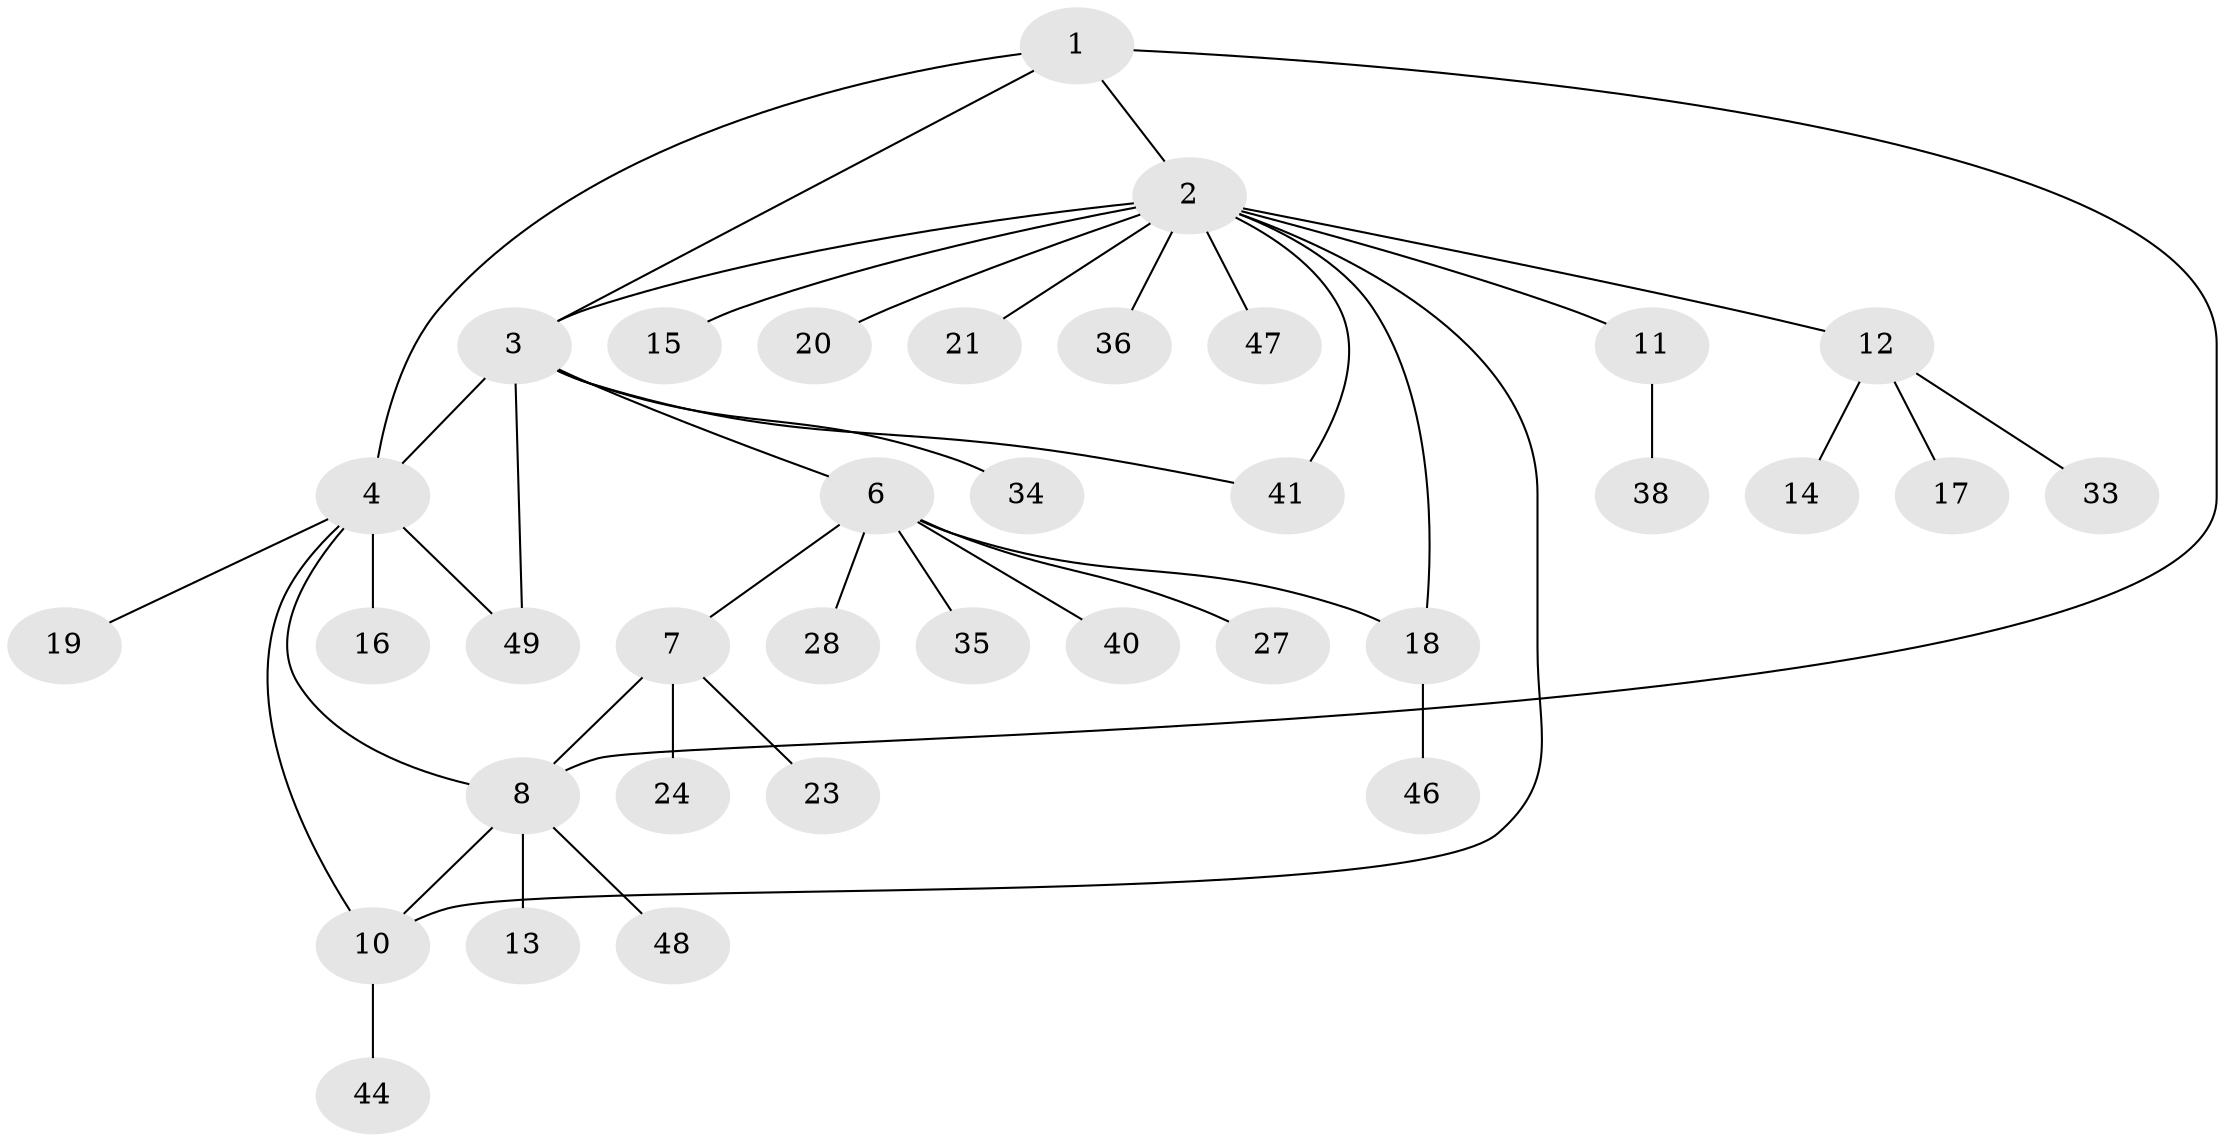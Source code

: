 // original degree distribution, {4: 0.061224489795918366, 6: 0.02040816326530612, 8: 0.061224489795918366, 5: 0.08163265306122448, 7: 0.02040816326530612, 3: 0.02040816326530612, 2: 0.12244897959183673, 1: 0.6122448979591837}
// Generated by graph-tools (version 1.1) at 2025/11/02/27/25 16:11:36]
// undirected, 35 vertices, 43 edges
graph export_dot {
graph [start="1"]
  node [color=gray90,style=filled];
  1;
  2 [super="+9"];
  3 [super="+5"];
  4 [super="+31"];
  6 [super="+39"];
  7 [super="+22"];
  8 [super="+25"];
  10 [super="+43"];
  11 [super="+32"];
  12 [super="+37"];
  13 [super="+26"];
  14;
  15;
  16;
  17;
  18 [super="+30"];
  19;
  20;
  21 [super="+42"];
  23 [super="+29"];
  24;
  27;
  28 [super="+45"];
  33;
  34;
  35;
  36;
  38;
  40;
  41;
  44;
  46;
  47;
  48;
  49;
  1 -- 2;
  1 -- 4;
  1 -- 8;
  1 -- 3;
  2 -- 12;
  2 -- 20;
  2 -- 21;
  2 -- 41;
  2 -- 3;
  2 -- 36;
  2 -- 10;
  2 -- 11;
  2 -- 15;
  2 -- 47;
  2 -- 18;
  3 -- 4;
  3 -- 34;
  3 -- 41;
  3 -- 49;
  3 -- 6;
  4 -- 8;
  4 -- 10;
  4 -- 16;
  4 -- 19;
  4 -- 49;
  6 -- 7;
  6 -- 18;
  6 -- 27;
  6 -- 28;
  6 -- 35;
  6 -- 40;
  7 -- 8;
  7 -- 23;
  7 -- 24;
  8 -- 10;
  8 -- 13;
  8 -- 48;
  10 -- 44;
  11 -- 38;
  12 -- 14;
  12 -- 17;
  12 -- 33;
  18 -- 46;
}
